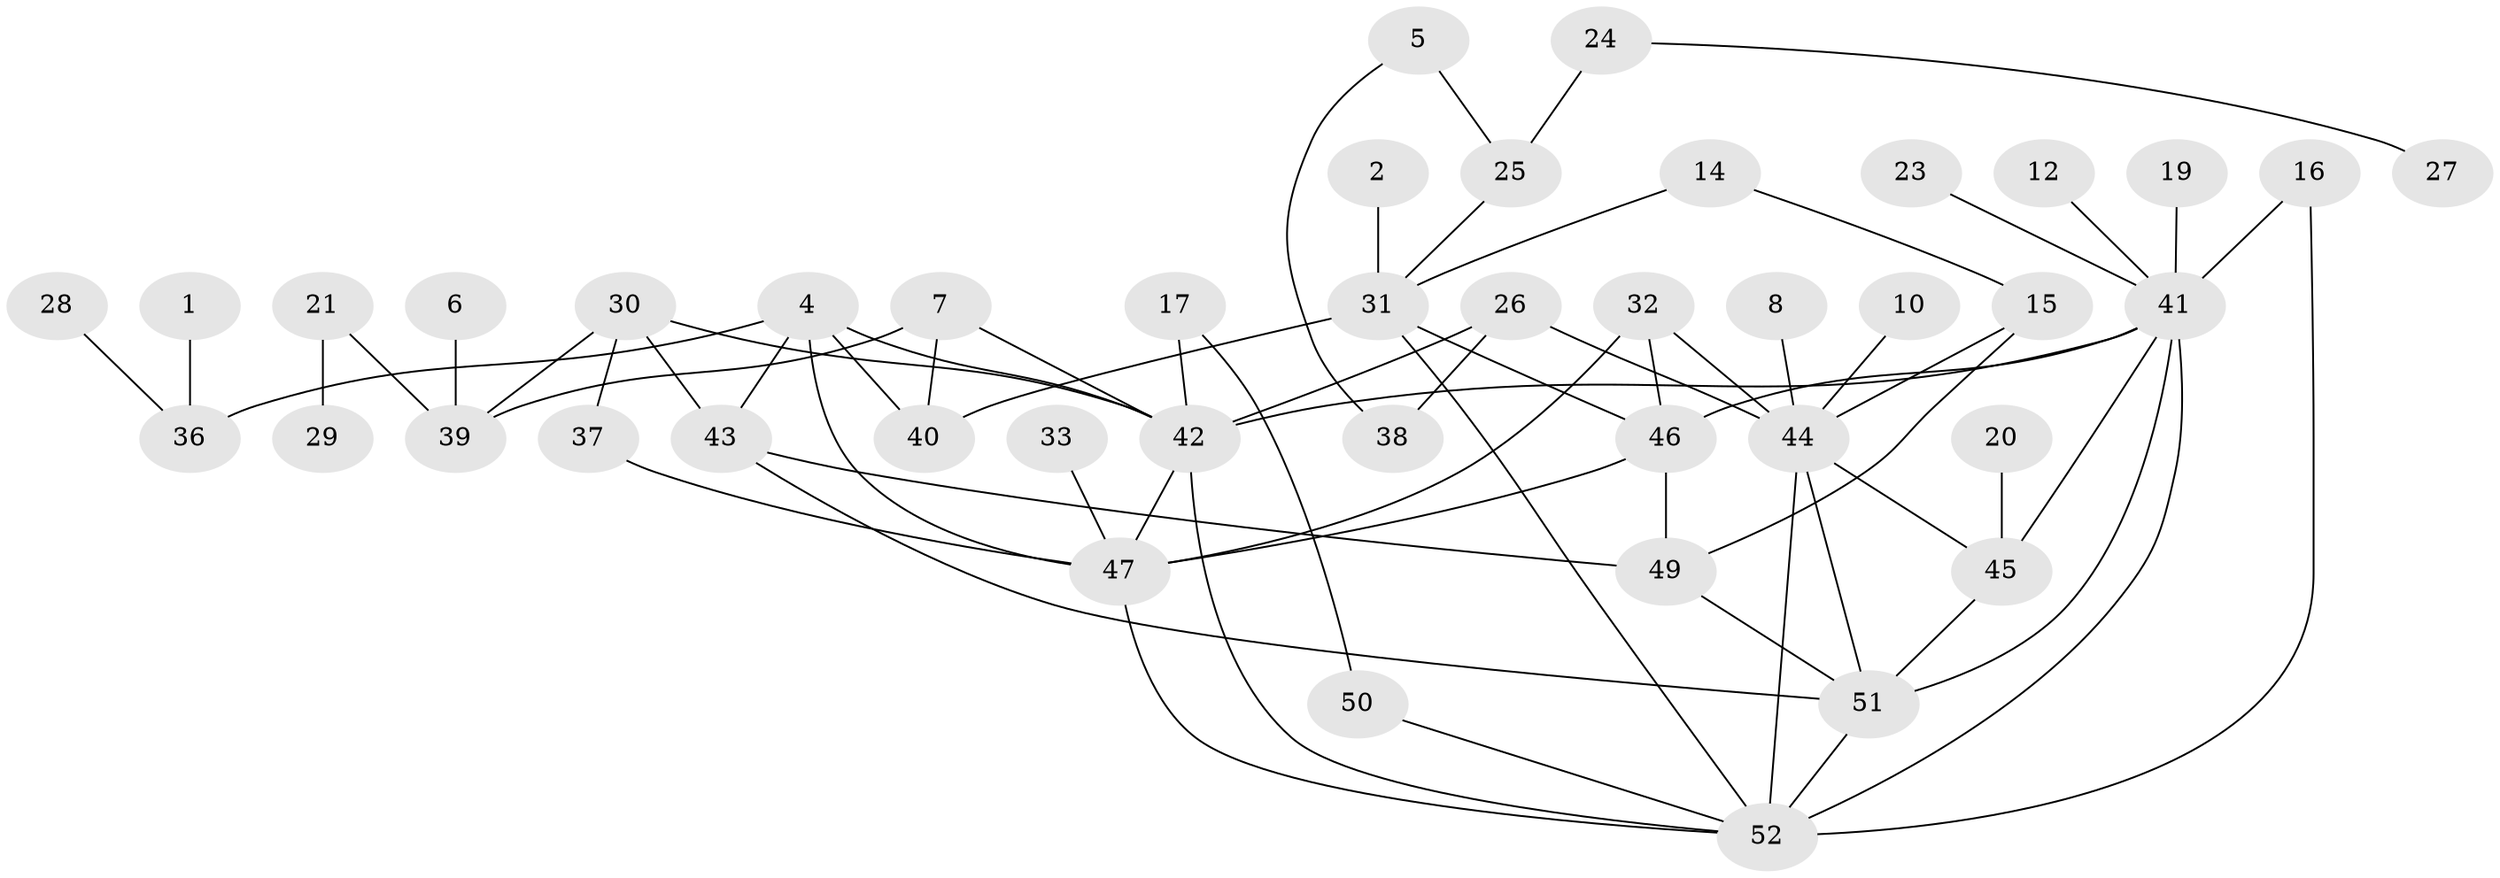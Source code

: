 // original degree distribution, {4: 0.125, 3: 0.21153846153846154, 1: 0.22115384615384615, 2: 0.27884615384615385, 0: 0.08653846153846154, 5: 0.04807692307692308, 6: 0.028846153846153848}
// Generated by graph-tools (version 1.1) at 2025/25/03/09/25 03:25:21]
// undirected, 43 vertices, 67 edges
graph export_dot {
graph [start="1"]
  node [color=gray90,style=filled];
  1;
  2;
  4;
  5;
  6;
  7;
  8;
  10;
  12;
  14;
  15;
  16;
  17;
  19;
  20;
  21;
  23;
  24;
  25;
  26;
  27;
  28;
  29;
  30;
  31;
  32;
  33;
  36;
  37;
  38;
  39;
  40;
  41;
  42;
  43;
  44;
  45;
  46;
  47;
  49;
  50;
  51;
  52;
  1 -- 36 [weight=1.0];
  2 -- 31 [weight=1.0];
  4 -- 36 [weight=1.0];
  4 -- 40 [weight=1.0];
  4 -- 42 [weight=1.0];
  4 -- 43 [weight=1.0];
  4 -- 47 [weight=1.0];
  5 -- 25 [weight=1.0];
  5 -- 38 [weight=1.0];
  6 -- 39 [weight=1.0];
  7 -- 39 [weight=1.0];
  7 -- 40 [weight=1.0];
  7 -- 42 [weight=1.0];
  8 -- 44 [weight=1.0];
  10 -- 44 [weight=1.0];
  12 -- 41 [weight=1.0];
  14 -- 15 [weight=1.0];
  14 -- 31 [weight=1.0];
  15 -- 44 [weight=1.0];
  15 -- 49 [weight=1.0];
  16 -- 41 [weight=1.0];
  16 -- 52 [weight=1.0];
  17 -- 42 [weight=1.0];
  17 -- 50 [weight=1.0];
  19 -- 41 [weight=1.0];
  20 -- 45 [weight=1.0];
  21 -- 29 [weight=1.0];
  21 -- 39 [weight=1.0];
  23 -- 41 [weight=1.0];
  24 -- 25 [weight=1.0];
  24 -- 27 [weight=1.0];
  25 -- 31 [weight=1.0];
  26 -- 38 [weight=1.0];
  26 -- 42 [weight=1.0];
  26 -- 44 [weight=1.0];
  28 -- 36 [weight=1.0];
  30 -- 37 [weight=1.0];
  30 -- 39 [weight=1.0];
  30 -- 42 [weight=1.0];
  30 -- 43 [weight=1.0];
  31 -- 40 [weight=1.0];
  31 -- 46 [weight=1.0];
  31 -- 52 [weight=1.0];
  32 -- 44 [weight=1.0];
  32 -- 46 [weight=1.0];
  32 -- 47 [weight=1.0];
  33 -- 47 [weight=1.0];
  37 -- 47 [weight=1.0];
  41 -- 42 [weight=1.0];
  41 -- 45 [weight=2.0];
  41 -- 46 [weight=1.0];
  41 -- 51 [weight=1.0];
  41 -- 52 [weight=2.0];
  42 -- 47 [weight=1.0];
  42 -- 52 [weight=1.0];
  43 -- 49 [weight=1.0];
  43 -- 51 [weight=1.0];
  44 -- 45 [weight=1.0];
  44 -- 51 [weight=1.0];
  44 -- 52 [weight=1.0];
  45 -- 51 [weight=1.0];
  46 -- 47 [weight=1.0];
  46 -- 49 [weight=1.0];
  47 -- 52 [weight=1.0];
  49 -- 51 [weight=1.0];
  50 -- 52 [weight=1.0];
  51 -- 52 [weight=1.0];
}
